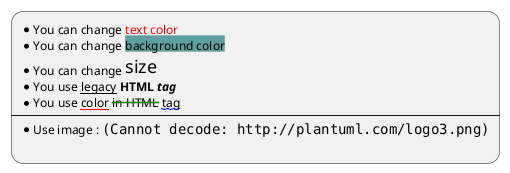 @startuml

:* You can change <color:red>text color</color>
* You can change <back:cadetblue>background color</back>
* You can change <size:18>size</size>
* You use <u>legacy</u> <b>HTML <i>tag</i></b>
* You use <u:red>color</u> <s:green>in HTML</s> <w:#0000FF>tag</w>
----
* Use image : <img:http://plantuml.com/logo3.png>
;

@enduml